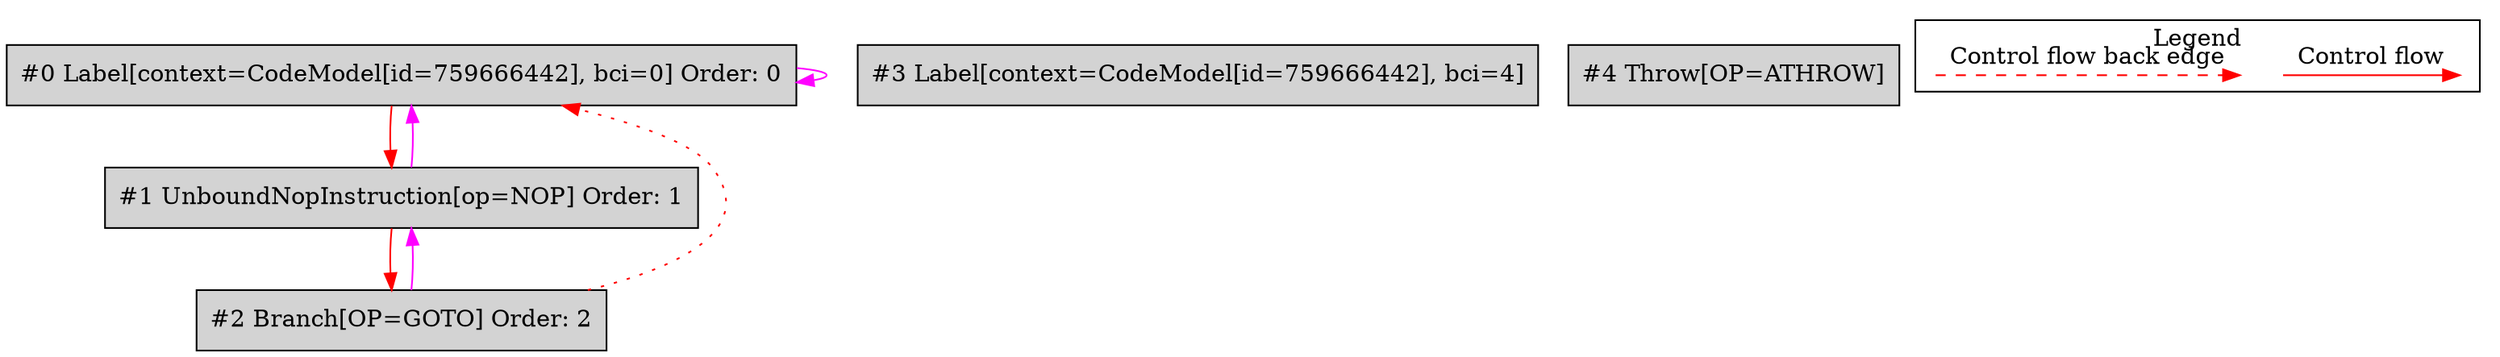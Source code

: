 digraph {
 ordering="in";
 node0[label="#0 Label[context=CodeModel[id=759666442], bci=0] Order: 0", shape=box, fillcolor=lightgrey, style=filled];
 node1[label="#1 UnboundNopInstruction[op=NOP] Order: 1", shape=box, fillcolor=lightgrey, style=filled];
 node2[label="#2 Branch[OP=GOTO] Order: 2", shape=box, fillcolor=lightgrey, style=filled];
 node3[label="#3 Label[context=CodeModel[id=759666442], bci=4]", shape=box, fillcolor=lightgrey, style=filled];
 node4[label="#4 Throw[OP=ATHROW]", shape=box, fillcolor=lightgrey, style=filled];
 node2 -> node0[color=red, style=dotted];
 node0 -> node0[color=fuchsia];
 node0 -> node1[color=red];
 node1 -> node0[color=fuchsia];
 node1 -> node2[color=red];
 node2 -> node1[color=fuchsia];
 subgraph cluster_000 {
  label = "Legend";
  node [shape=point]
  {
   rank=same;
   c0 [style = invis];
   c1 [style = invis];
   c2 [style = invis];
   c3 [style = invis];
  }
  c0 -> c1 [label="Control flow", style=solid, color=red]
  c2 -> c3 [label="Control flow back edge", style=dashed, color=red]
 }

}
